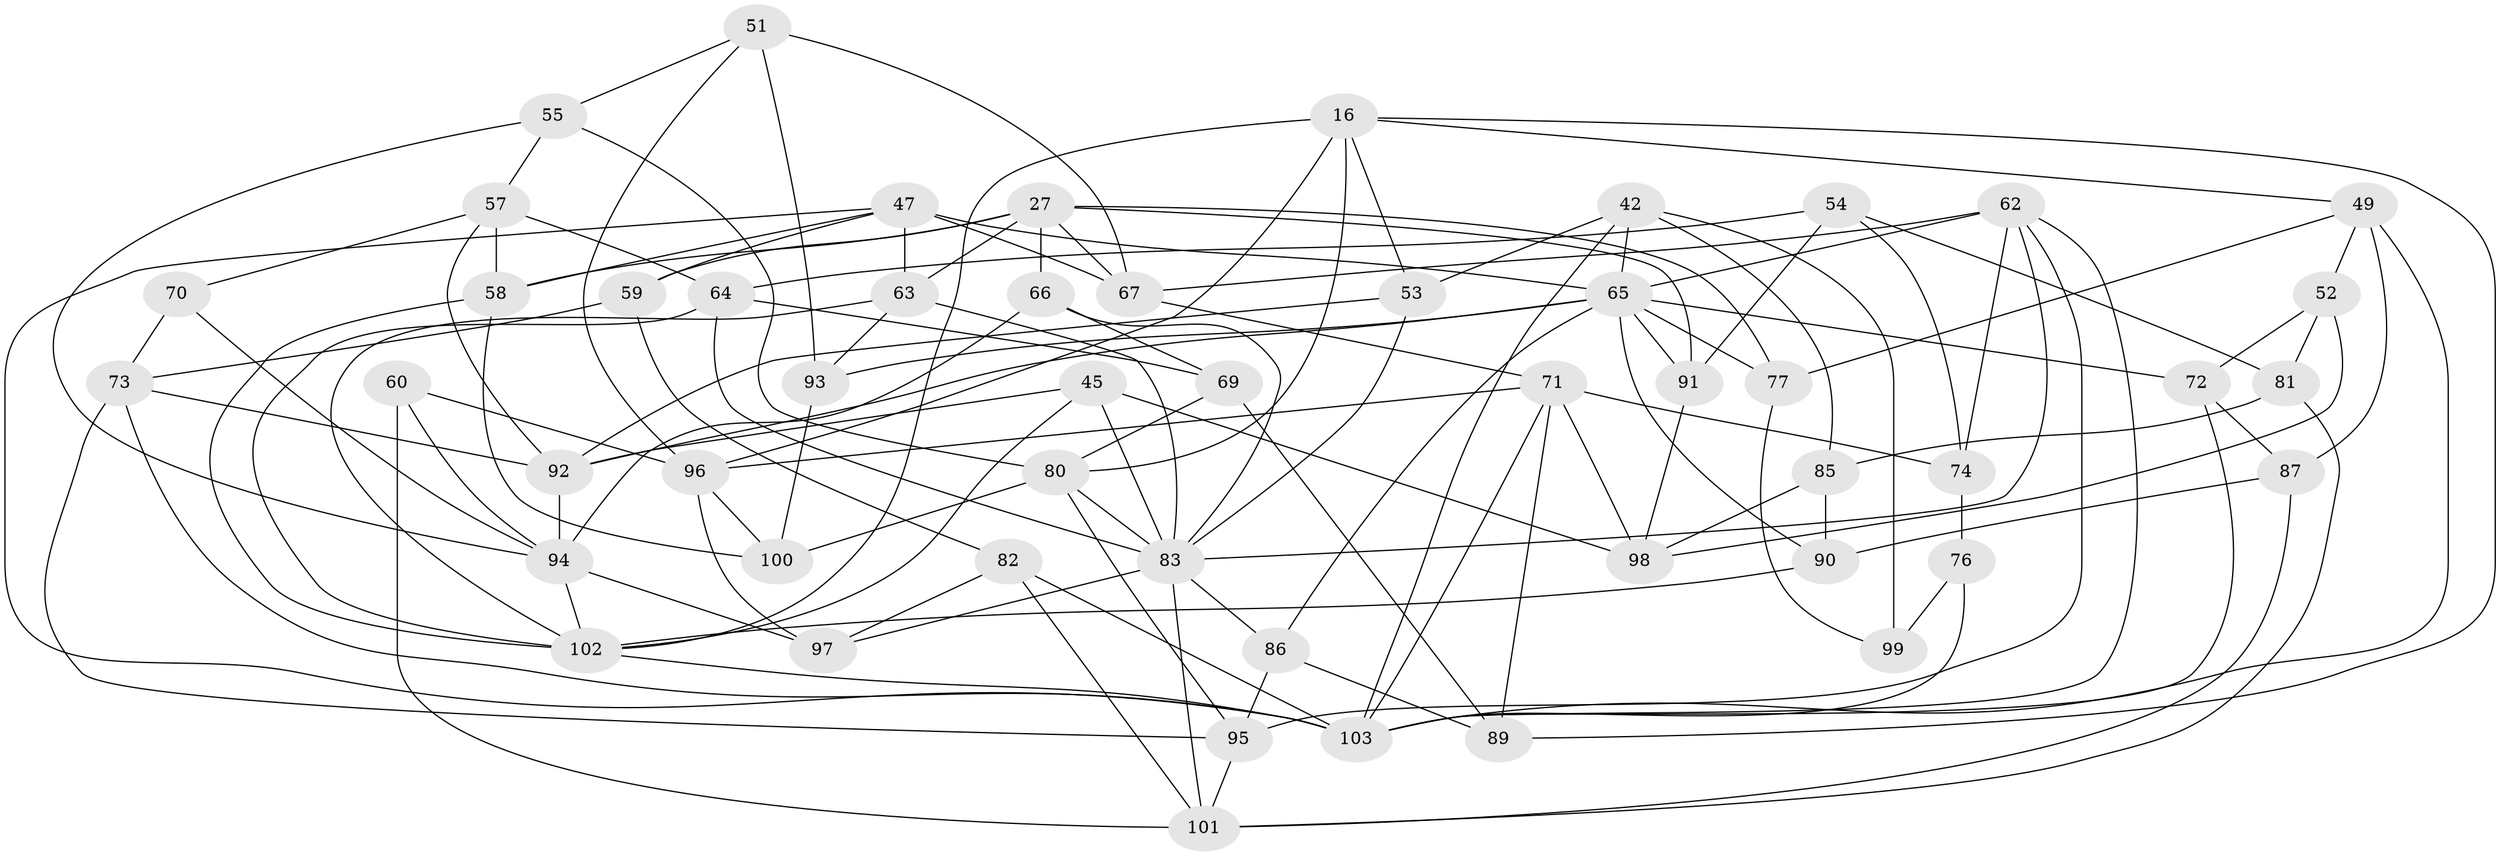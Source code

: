 // original degree distribution, {4: 1.0}
// Generated by graph-tools (version 1.1) at 2025/02/03/04/25 22:02:41]
// undirected, 51 vertices, 127 edges
graph export_dot {
graph [start="1"]
  node [color=gray90,style=filled];
  16 [super="+13+14"];
  27 [super="+18+20"];
  42 [super="+38"];
  45;
  47 [super="+25"];
  49 [super="+23"];
  51;
  52;
  53;
  54;
  55;
  57 [super="+22"];
  58 [super="+37"];
  59;
  60 [super="+46"];
  62 [super="+4+5"];
  63 [super="+44"];
  64 [super="+41"];
  65 [super="+26+36"];
  66;
  67 [super="+30"];
  69;
  70;
  71 [super="+35+50"];
  72;
  73 [super="+8"];
  74;
  76;
  77;
  80 [super="+68"];
  81;
  82;
  83 [super="+32"];
  85;
  86;
  87;
  89;
  90;
  91;
  92 [super="+61"];
  93;
  94 [super="+88"];
  95 [super="+84"];
  96 [super="+34+43"];
  97;
  98 [super="+28"];
  99;
  100;
  101 [super="+19+24"];
  102 [super="+33+75"];
  103 [super="+9+79"];
  16 -- 53;
  16 -- 49;
  16 -- 89;
  16 -- 80 [weight=2];
  16 -- 102;
  16 -- 96 [weight=2];
  27 -- 63 [weight=2];
  27 -- 67;
  27 -- 66;
  27 -- 91;
  27 -- 59;
  27 -- 77;
  27 -- 58;
  42 -- 53;
  42 -- 99 [weight=2];
  42 -- 85;
  42 -- 65;
  42 -- 103;
  45 -- 92;
  45 -- 98;
  45 -- 83;
  45 -- 102;
  47 -- 59;
  47 -- 58;
  47 -- 103 [weight=3];
  47 -- 65;
  47 -- 67;
  47 -- 63;
  49 -- 87;
  49 -- 52;
  49 -- 77;
  49 -- 103 [weight=2];
  51 -- 93;
  51 -- 55;
  51 -- 67;
  51 -- 96;
  52 -- 81;
  52 -- 72;
  52 -- 98;
  53 -- 92;
  53 -- 83;
  54 -- 91;
  54 -- 81;
  54 -- 74;
  54 -- 64;
  55 -- 80;
  55 -- 57;
  55 -- 94;
  57 -- 58 [weight=2];
  57 -- 64;
  57 -- 70;
  57 -- 92;
  58 -- 100;
  58 -- 102;
  59 -- 82;
  59 -- 73;
  60 -- 101 [weight=3];
  60 -- 96;
  60 -- 94 [weight=2];
  62 -- 65;
  62 -- 83 [weight=2];
  62 -- 74;
  62 -- 67 [weight=2];
  62 -- 95;
  62 -- 103;
  63 -- 83;
  63 -- 93;
  63 -- 102;
  64 -- 102;
  64 -- 83 [weight=2];
  64 -- 69;
  65 -- 72;
  65 -- 90;
  65 -- 77;
  65 -- 91;
  65 -- 93;
  65 -- 86;
  65 -- 92;
  66 -- 69;
  66 -- 83;
  66 -- 94;
  67 -- 71;
  69 -- 80;
  69 -- 89;
  70 -- 94;
  70 -- 73 [weight=2];
  71 -- 98 [weight=2];
  71 -- 89;
  71 -- 74;
  71 -- 96 [weight=2];
  71 -- 103;
  72 -- 87;
  72 -- 103;
  73 -- 95;
  73 -- 103;
  73 -- 92;
  74 -- 76;
  76 -- 99;
  76 -- 103 [weight=2];
  77 -- 99;
  80 -- 83;
  80 -- 95 [weight=2];
  80 -- 100;
  81 -- 101;
  81 -- 85;
  82 -- 103;
  82 -- 97;
  82 -- 101;
  83 -- 97;
  83 -- 86;
  83 -- 101;
  85 -- 90;
  85 -- 98;
  86 -- 89;
  86 -- 95;
  87 -- 90;
  87 -- 101;
  90 -- 102;
  91 -- 98;
  92 -- 94 [weight=3];
  93 -- 100;
  94 -- 102 [weight=3];
  94 -- 97;
  95 -- 101 [weight=3];
  96 -- 97;
  96 -- 100;
  102 -- 103 [weight=3];
}
